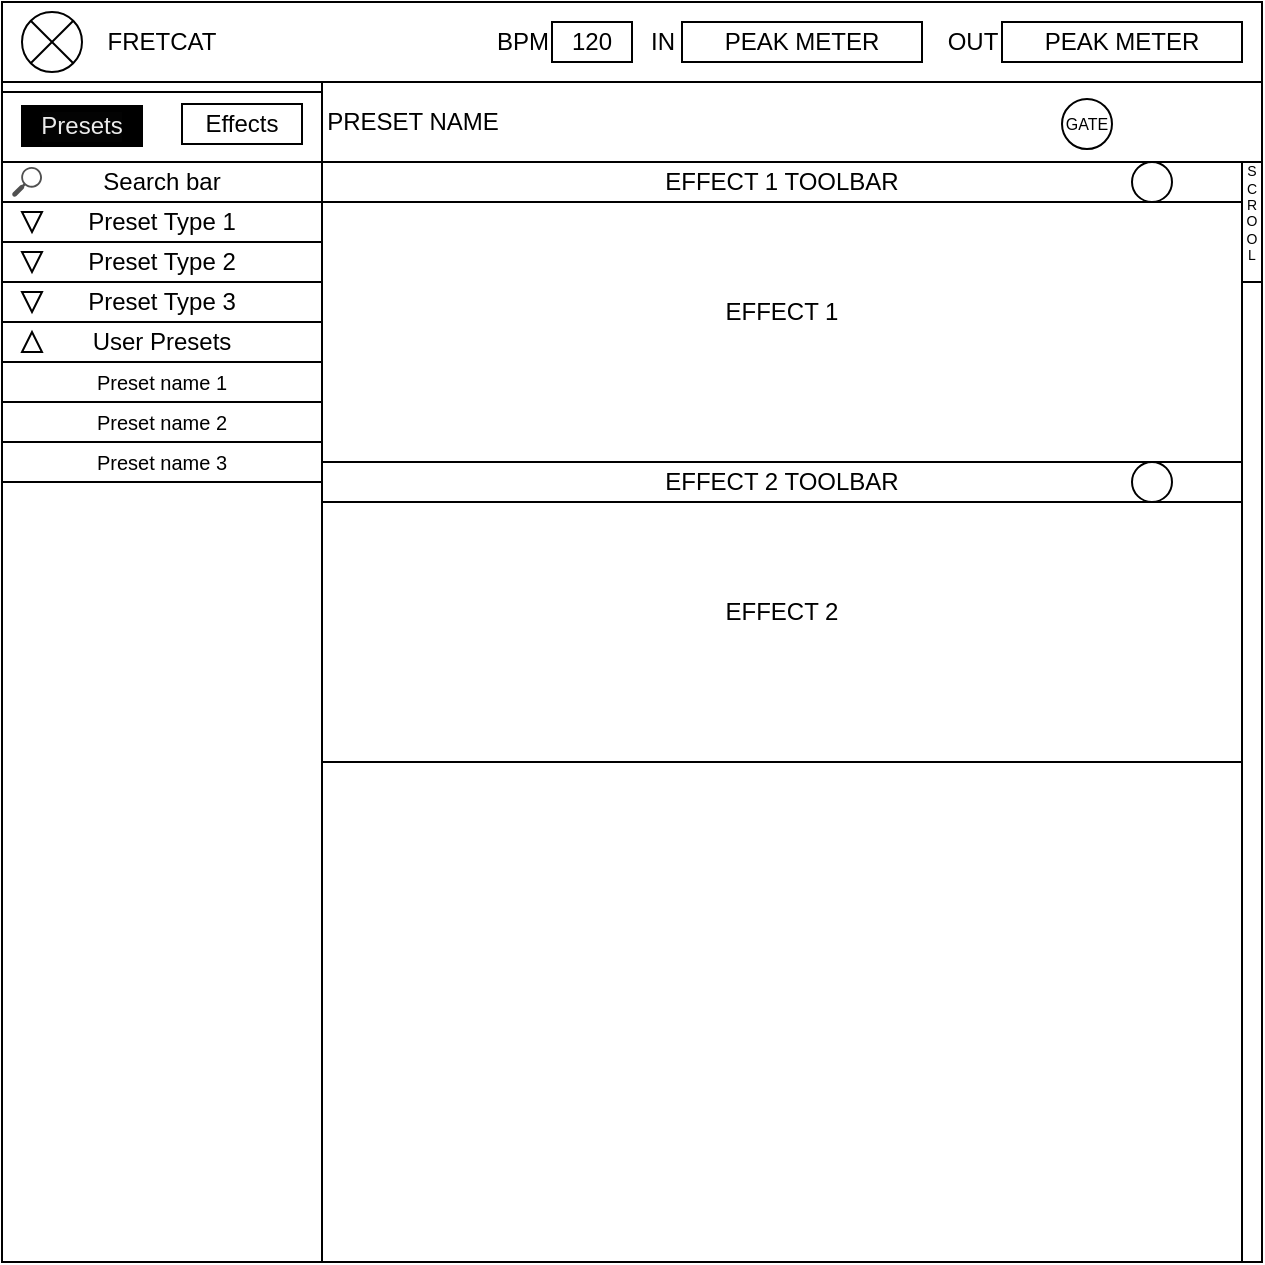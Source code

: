<mxfile version="21.2.1" type="device" pages="2">
  <diagram name="Page-1" id="8RZo4AFlQ0mrcRsK4Pwx">
    <mxGraphModel dx="1050" dy="573" grid="1" gridSize="10" guides="1" tooltips="1" connect="1" arrows="1" fold="1" page="1" pageScale="1" pageWidth="850" pageHeight="1100" math="0" shadow="0">
      <root>
        <mxCell id="0" />
        <mxCell id="1" parent="0" />
        <mxCell id="UTHRMznQWsmgVfgV-bUL-1" value="" style="whiteSpace=wrap;html=1;aspect=fixed;" parent="1" vertex="1">
          <mxGeometry x="110" y="10" width="630" height="630" as="geometry" />
        </mxCell>
        <mxCell id="UTHRMznQWsmgVfgV-bUL-2" value="" style="rounded=0;whiteSpace=wrap;html=1;" parent="1" vertex="1">
          <mxGeometry x="110" y="10" width="630" height="40" as="geometry" />
        </mxCell>
        <mxCell id="UTHRMznQWsmgVfgV-bUL-3" value="" style="rounded=0;whiteSpace=wrap;html=1;" parent="1" vertex="1">
          <mxGeometry x="110" y="55" width="160" height="585" as="geometry" />
        </mxCell>
        <mxCell id="UTHRMznQWsmgVfgV-bUL-4" value="" style="shape=sumEllipse;perimeter=ellipsePerimeter;whiteSpace=wrap;html=1;backgroundOutline=1;" parent="1" vertex="1">
          <mxGeometry x="120" y="15" width="30" height="30" as="geometry" />
        </mxCell>
        <mxCell id="UTHRMznQWsmgVfgV-bUL-5" value="FRETCAT" style="text;html=1;strokeColor=none;fillColor=none;align=center;verticalAlign=middle;whiteSpace=wrap;rounded=0;" parent="1" vertex="1">
          <mxGeometry x="160" y="15" width="60" height="30" as="geometry" />
        </mxCell>
        <mxCell id="UTHRMznQWsmgVfgV-bUL-7" value="PEAK METER" style="rounded=0;whiteSpace=wrap;html=1;" parent="1" vertex="1">
          <mxGeometry x="610" y="20" width="120" height="20" as="geometry" />
        </mxCell>
        <mxCell id="UTHRMznQWsmgVfgV-bUL-8" value="PEAK METER" style="rounded=0;whiteSpace=wrap;html=1;" parent="1" vertex="1">
          <mxGeometry x="450" y="20" width="120" height="20" as="geometry" />
        </mxCell>
        <mxCell id="UTHRMznQWsmgVfgV-bUL-9" value="&lt;div&gt;OUT&lt;/div&gt;" style="text;html=1;align=center;verticalAlign=middle;resizable=0;points=[];autosize=1;strokeColor=none;fillColor=none;" parent="1" vertex="1">
          <mxGeometry x="570" y="15" width="50" height="30" as="geometry" />
        </mxCell>
        <mxCell id="UTHRMznQWsmgVfgV-bUL-10" value="&lt;div&gt;IN&lt;/div&gt;" style="text;html=1;align=center;verticalAlign=middle;resizable=0;points=[];autosize=1;strokeColor=none;fillColor=none;" parent="1" vertex="1">
          <mxGeometry x="420" y="15" width="40" height="30" as="geometry" />
        </mxCell>
        <mxCell id="UTHRMznQWsmgVfgV-bUL-11" value="120" style="rounded=0;whiteSpace=wrap;html=1;" parent="1" vertex="1">
          <mxGeometry x="385" y="20" width="40" height="20" as="geometry" />
        </mxCell>
        <mxCell id="UTHRMznQWsmgVfgV-bUL-12" value="&lt;div&gt;BPM&lt;/div&gt;" style="text;html=1;align=center;verticalAlign=middle;resizable=0;points=[];autosize=1;strokeColor=none;fillColor=none;" parent="1" vertex="1">
          <mxGeometry x="345" y="15" width="50" height="30" as="geometry" />
        </mxCell>
        <mxCell id="UTHRMznQWsmgVfgV-bUL-13" value="" style="rounded=0;whiteSpace=wrap;html=1;" parent="1" vertex="1">
          <mxGeometry x="270" y="50" width="470" height="40" as="geometry" />
        </mxCell>
        <mxCell id="UTHRMznQWsmgVfgV-bUL-14" value="GATE" style="ellipse;whiteSpace=wrap;html=1;aspect=fixed;fontSize=8;" parent="1" vertex="1">
          <mxGeometry x="640" y="58.5" width="25" height="25" as="geometry" />
        </mxCell>
        <mxCell id="UTHRMznQWsmgVfgV-bUL-15" value="PRESET NAME" style="text;html=1;align=center;verticalAlign=middle;resizable=0;points=[];autosize=1;strokeColor=none;fillColor=none;" parent="1" vertex="1">
          <mxGeometry x="260" y="55" width="110" height="30" as="geometry" />
        </mxCell>
        <mxCell id="UTHRMznQWsmgVfgV-bUL-16" value="" style="shape=image;html=1;verticalAlign=top;verticalLabelPosition=bottom;labelBackgroundColor=#ffffff;imageAspect=0;aspect=fixed;image=https://cdn3.iconfinder.com/data/icons/user-interface-169/32/trash-128.png" parent="1" vertex="1">
          <mxGeometry x="702" y="57" width="28" height="28" as="geometry" />
        </mxCell>
        <mxCell id="UTHRMznQWsmgVfgV-bUL-17" value="" style="shape=image;html=1;verticalAlign=top;verticalLabelPosition=bottom;labelBackgroundColor=#ffffff;imageAspect=0;aspect=fixed;image=https://cdn2.iconfinder.com/data/icons/boxicons-regular-vol-3/24/bx-save-128.png" parent="1" vertex="1">
          <mxGeometry x="670" y="57" width="30" height="30" as="geometry" />
        </mxCell>
        <mxCell id="UTHRMznQWsmgVfgV-bUL-19" value="Presets" style="rounded=0;whiteSpace=wrap;html=1;labelBackgroundColor=#030303;fillColor=#000000;fontColor=#EBEBEB;" parent="1" vertex="1">
          <mxGeometry x="120" y="62" width="60" height="20" as="geometry" />
        </mxCell>
        <UserObject label="Effects" link="data:page/id,8RZo4AFlQ0mrcRsK4Pwx" id="UTHRMznQWsmgVfgV-bUL-20">
          <mxCell style="rounded=0;whiteSpace=wrap;html=1;" parent="1" vertex="1">
            <mxGeometry x="200" y="61" width="60" height="20" as="geometry" />
          </mxCell>
        </UserObject>
        <mxCell id="UTHRMznQWsmgVfgV-bUL-22" value="" style="rounded=0;whiteSpace=wrap;html=1;" parent="1" vertex="1">
          <mxGeometry x="730" y="90" width="10" height="550" as="geometry" />
        </mxCell>
        <mxCell id="UTHRMznQWsmgVfgV-bUL-23" value="&lt;div style=&quot;font-size: 7px;&quot;&gt;S&lt;/div&gt;&lt;div style=&quot;font-size: 7px;&quot;&gt;C&lt;/div&gt;&lt;div style=&quot;font-size: 7px;&quot;&gt;R&lt;/div&gt;&lt;div style=&quot;font-size: 7px;&quot;&gt;O&lt;/div&gt;&lt;div style=&quot;font-size: 7px;&quot;&gt;O&lt;/div&gt;&lt;div style=&quot;font-size: 7px;&quot;&gt;L&lt;/div&gt;&lt;div style=&quot;font-size: 7px;&quot;&gt;&lt;br style=&quot;font-size: 7px;&quot;&gt;&lt;/div&gt;" style="rounded=0;whiteSpace=wrap;html=1;fontSize=7;" parent="1" vertex="1">
          <mxGeometry x="730" y="90" width="10" height="60" as="geometry" />
        </mxCell>
        <mxCell id="UTHRMznQWsmgVfgV-bUL-24" value="&lt;div&gt;EFFECT 1&lt;/div&gt;" style="rounded=0;whiteSpace=wrap;html=1;" parent="1" vertex="1">
          <mxGeometry x="270" y="90" width="460" height="150" as="geometry" />
        </mxCell>
        <mxCell id="UTHRMznQWsmgVfgV-bUL-25" value="EFFECT 1 TOOLBAR" style="rounded=0;whiteSpace=wrap;html=1;" parent="1" vertex="1">
          <mxGeometry x="270" y="90" width="460" height="20" as="geometry" />
        </mxCell>
        <mxCell id="UTHRMznQWsmgVfgV-bUL-26" value="" style="ellipse;whiteSpace=wrap;html=1;aspect=fixed;" parent="1" vertex="1">
          <mxGeometry x="675" y="90" width="20" height="20" as="geometry" />
        </mxCell>
        <mxCell id="UTHRMznQWsmgVfgV-bUL-27" value="" style="shape=image;html=1;verticalAlign=top;verticalLabelPosition=bottom;labelBackgroundColor=#ffffff;imageAspect=0;aspect=fixed;image=https://cdn3.iconfinder.com/data/icons/user-interface-169/32/trash-128.png" parent="1" vertex="1">
          <mxGeometry x="706" y="90" width="20" height="20" as="geometry" />
        </mxCell>
        <mxCell id="UTHRMznQWsmgVfgV-bUL-31" value="&lt;div&gt;EFFECT 2&lt;br&gt;&lt;/div&gt;" style="rounded=0;whiteSpace=wrap;html=1;" parent="1" vertex="1">
          <mxGeometry x="270" y="240" width="460" height="150" as="geometry" />
        </mxCell>
        <mxCell id="UTHRMznQWsmgVfgV-bUL-32" value="EFFECT 2 TOOLBAR" style="rounded=0;whiteSpace=wrap;html=1;" parent="1" vertex="1">
          <mxGeometry x="270" y="240" width="460" height="20" as="geometry" />
        </mxCell>
        <mxCell id="UTHRMznQWsmgVfgV-bUL-33" value="" style="ellipse;whiteSpace=wrap;html=1;aspect=fixed;" parent="1" vertex="1">
          <mxGeometry x="675" y="240" width="20" height="20" as="geometry" />
        </mxCell>
        <mxCell id="UTHRMznQWsmgVfgV-bUL-34" value="" style="shape=image;html=1;verticalAlign=top;verticalLabelPosition=bottom;labelBackgroundColor=#ffffff;imageAspect=0;aspect=fixed;image=https://cdn3.iconfinder.com/data/icons/user-interface-169/32/trash-128.png" parent="1" vertex="1">
          <mxGeometry x="706" y="240" width="20" height="20" as="geometry" />
        </mxCell>
        <mxCell id="UTHRMznQWsmgVfgV-bUL-35" value="Preset Type 1" style="rounded=0;whiteSpace=wrap;html=1;" parent="1" vertex="1">
          <mxGeometry x="110" y="110" width="160" height="20" as="geometry" />
        </mxCell>
        <mxCell id="UTHRMznQWsmgVfgV-bUL-36" value="Preset Type 2" style="rounded=0;whiteSpace=wrap;html=1;" parent="1" vertex="1">
          <mxGeometry x="110" y="130" width="160" height="20" as="geometry" />
        </mxCell>
        <mxCell id="UTHRMznQWsmgVfgV-bUL-37" value="&lt;div&gt;Preset Type 3&lt;/div&gt;" style="rounded=0;whiteSpace=wrap;html=1;" parent="1" vertex="1">
          <mxGeometry x="110" y="150" width="160" height="20" as="geometry" />
        </mxCell>
        <mxCell id="UTHRMznQWsmgVfgV-bUL-38" value="User Presets" style="rounded=0;whiteSpace=wrap;html=1;" parent="1" vertex="1">
          <mxGeometry x="110" y="170" width="160" height="20" as="geometry" />
        </mxCell>
        <mxCell id="UTHRMznQWsmgVfgV-bUL-39" value="&lt;div style=&quot;font-size: 10px;&quot;&gt;Preset name 1&lt;/div&gt;" style="rounded=0;whiteSpace=wrap;html=1;fontSize=10;" parent="1" vertex="1">
          <mxGeometry x="110" y="190" width="160" height="20" as="geometry" />
        </mxCell>
        <mxCell id="UTHRMznQWsmgVfgV-bUL-40" value="" style="triangle;whiteSpace=wrap;html=1;direction=north;" parent="1" vertex="1">
          <mxGeometry x="120" y="175" width="10" height="10" as="geometry" />
        </mxCell>
        <mxCell id="UTHRMznQWsmgVfgV-bUL-41" value="" style="triangle;whiteSpace=wrap;html=1;direction=south;" parent="1" vertex="1">
          <mxGeometry x="120" y="155" width="10" height="10" as="geometry" />
        </mxCell>
        <mxCell id="UTHRMznQWsmgVfgV-bUL-42" value="" style="triangle;whiteSpace=wrap;html=1;direction=south;" parent="1" vertex="1">
          <mxGeometry x="120" y="135" width="10" height="10" as="geometry" />
        </mxCell>
        <mxCell id="UTHRMznQWsmgVfgV-bUL-43" value="" style="triangle;whiteSpace=wrap;html=1;direction=south;" parent="1" vertex="1">
          <mxGeometry x="120" y="115" width="10" height="10" as="geometry" />
        </mxCell>
        <mxCell id="UTHRMznQWsmgVfgV-bUL-46" value="&lt;div style=&quot;font-size: 10px;&quot;&gt;Preset name 2&lt;br&gt;&lt;/div&gt;" style="rounded=0;whiteSpace=wrap;html=1;fontSize=10;" parent="1" vertex="1">
          <mxGeometry x="110" y="210" width="160" height="20" as="geometry" />
        </mxCell>
        <mxCell id="UTHRMznQWsmgVfgV-bUL-47" value="Preset name 3" style="rounded=0;whiteSpace=wrap;html=1;fontSize=10;" parent="1" vertex="1">
          <mxGeometry x="110" y="230" width="160" height="20" as="geometry" />
        </mxCell>
        <mxCell id="UTHRMznQWsmgVfgV-bUL-48" value="Search bar" style="rounded=0;whiteSpace=wrap;html=1;" parent="1" vertex="1">
          <mxGeometry x="110" y="90" width="160" height="20" as="geometry" />
        </mxCell>
        <mxCell id="UTHRMznQWsmgVfgV-bUL-49" value="" style="sketch=0;pointerEvents=1;shadow=0;dashed=0;html=1;strokeColor=none;fillColor=#505050;labelPosition=center;verticalLabelPosition=bottom;verticalAlign=top;outlineConnect=0;align=center;shape=mxgraph.office.concepts.search;" parent="1" vertex="1">
          <mxGeometry x="115" y="92.5" width="15" height="15" as="geometry" />
        </mxCell>
      </root>
    </mxGraphModel>
  </diagram>
  <diagram id="oamzThJZeNJtT6CT3Ykc" name="Página-2">
    <mxGraphModel dx="1050" dy="573" grid="1" gridSize="10" guides="1" tooltips="1" connect="1" arrows="1" fold="1" page="1" pageScale="1" pageWidth="827" pageHeight="1169" math="0" shadow="0">
      <root>
        <mxCell id="0" />
        <mxCell id="1" parent="0" />
      </root>
    </mxGraphModel>
  </diagram>
</mxfile>
